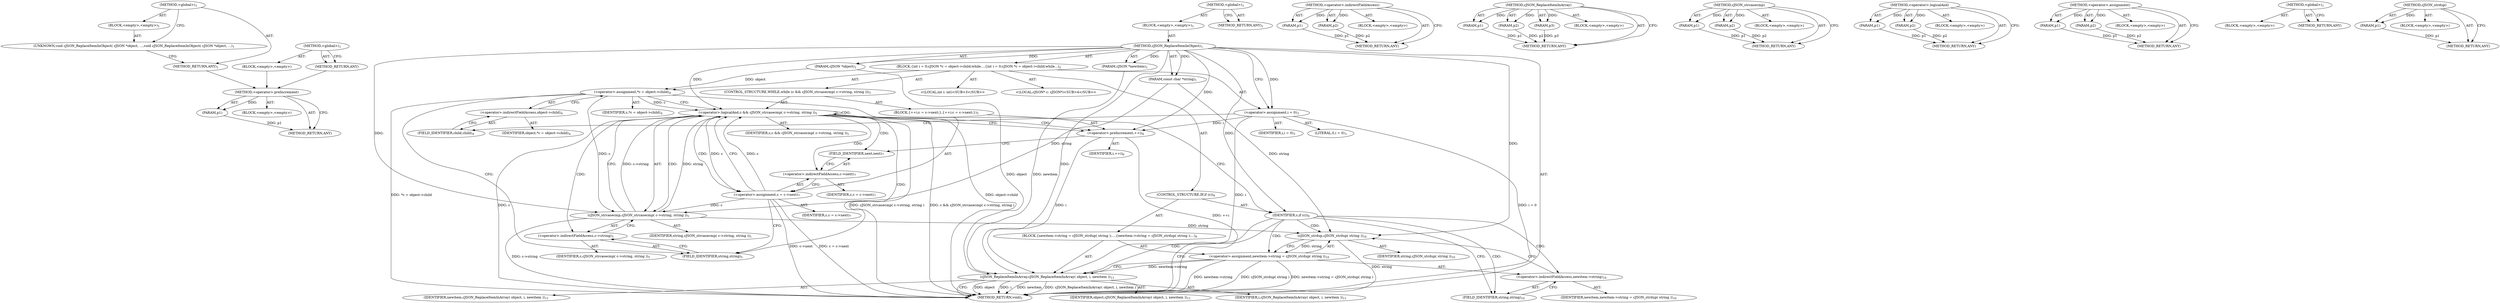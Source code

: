 digraph "&lt;global&gt;" {
vulnerable_93 [label=<(METHOD,&lt;operator&gt;.preIncrement)>];
vulnerable_94 [label=<(PARAM,p1)>];
vulnerable_95 [label=<(BLOCK,&lt;empty&gt;,&lt;empty&gt;)>];
vulnerable_96 [label=<(METHOD_RETURN,ANY)>];
vulnerable_6 [label=<(METHOD,&lt;global&gt;)<SUB>1</SUB>>];
vulnerable_7 [label=<(BLOCK,&lt;empty&gt;,&lt;empty&gt;)<SUB>1</SUB>>];
vulnerable_8 [label=<(METHOD,cJSON_ReplaceItemInObject)<SUB>1</SUB>>];
vulnerable_9 [label=<(PARAM,cJSON *object)<SUB>1</SUB>>];
vulnerable_10 [label=<(PARAM,const char *string)<SUB>1</SUB>>];
vulnerable_11 [label=<(PARAM,cJSON *newitem)<SUB>1</SUB>>];
vulnerable_12 [label=<(BLOCK,{
	int i = 0;
	cJSON *c = object-&gt;child;
	while...,{
	int i = 0;
	cJSON *c = object-&gt;child;
	while...)<SUB>2</SUB>>];
vulnerable_13 [label="<(LOCAL,int i: int)<SUB>3</SUB>>"];
vulnerable_14 [label=<(&lt;operator&gt;.assignment,i = 0)<SUB>3</SUB>>];
vulnerable_15 [label=<(IDENTIFIER,i,i = 0)<SUB>3</SUB>>];
vulnerable_16 [label=<(LITERAL,0,i = 0)<SUB>3</SUB>>];
vulnerable_17 [label="<(LOCAL,cJSON* c: cJSON*)<SUB>4</SUB>>"];
vulnerable_18 [label=<(&lt;operator&gt;.assignment,*c = object-&gt;child)<SUB>4</SUB>>];
vulnerable_19 [label=<(IDENTIFIER,c,*c = object-&gt;child)<SUB>4</SUB>>];
vulnerable_20 [label=<(&lt;operator&gt;.indirectFieldAccess,object-&gt;child)<SUB>4</SUB>>];
vulnerable_21 [label=<(IDENTIFIER,object,*c = object-&gt;child)<SUB>4</SUB>>];
vulnerable_22 [label=<(FIELD_IDENTIFIER,child,child)<SUB>4</SUB>>];
vulnerable_23 [label=<(CONTROL_STRUCTURE,WHILE,while (c &amp;&amp; cJSON_strcasecmp( c-&gt;string, string )))<SUB>5</SUB>>];
vulnerable_24 [label=<(&lt;operator&gt;.logicalAnd,c &amp;&amp; cJSON_strcasecmp( c-&gt;string, string ))<SUB>5</SUB>>];
vulnerable_25 [label=<(IDENTIFIER,c,c &amp;&amp; cJSON_strcasecmp( c-&gt;string, string ))<SUB>5</SUB>>];
vulnerable_26 [label=<(cJSON_strcasecmp,cJSON_strcasecmp( c-&gt;string, string ))<SUB>5</SUB>>];
vulnerable_27 [label=<(&lt;operator&gt;.indirectFieldAccess,c-&gt;string)<SUB>5</SUB>>];
vulnerable_28 [label=<(IDENTIFIER,c,cJSON_strcasecmp( c-&gt;string, string ))<SUB>5</SUB>>];
vulnerable_29 [label=<(FIELD_IDENTIFIER,string,string)<SUB>5</SUB>>];
vulnerable_30 [label=<(IDENTIFIER,string,cJSON_strcasecmp( c-&gt;string, string ))<SUB>5</SUB>>];
vulnerable_31 [label=<(BLOCK,{
		++i;
		c = c-&gt;next;
	},{
		++i;
		c = c-&gt;next;
	})<SUB>5</SUB>>];
vulnerable_32 [label=<(&lt;operator&gt;.preIncrement,++i)<SUB>6</SUB>>];
vulnerable_33 [label=<(IDENTIFIER,i,++i)<SUB>6</SUB>>];
vulnerable_34 [label=<(&lt;operator&gt;.assignment,c = c-&gt;next)<SUB>7</SUB>>];
vulnerable_35 [label=<(IDENTIFIER,c,c = c-&gt;next)<SUB>7</SUB>>];
vulnerable_36 [label=<(&lt;operator&gt;.indirectFieldAccess,c-&gt;next)<SUB>7</SUB>>];
vulnerable_37 [label=<(IDENTIFIER,c,c = c-&gt;next)<SUB>7</SUB>>];
vulnerable_38 [label=<(FIELD_IDENTIFIER,next,next)<SUB>7</SUB>>];
vulnerable_39 [label=<(CONTROL_STRUCTURE,IF,if (c))<SUB>9</SUB>>];
vulnerable_40 [label=<(IDENTIFIER,c,if (c))<SUB>9</SUB>>];
vulnerable_41 [label=<(BLOCK,{
		newitem-&gt;string = cJSON_strdup( string );
	...,{
		newitem-&gt;string = cJSON_strdup( string );
	...)<SUB>9</SUB>>];
vulnerable_42 [label=<(&lt;operator&gt;.assignment,newitem-&gt;string = cJSON_strdup( string ))<SUB>10</SUB>>];
vulnerable_43 [label=<(&lt;operator&gt;.indirectFieldAccess,newitem-&gt;string)<SUB>10</SUB>>];
vulnerable_44 [label=<(IDENTIFIER,newitem,newitem-&gt;string = cJSON_strdup( string ))<SUB>10</SUB>>];
vulnerable_45 [label=<(FIELD_IDENTIFIER,string,string)<SUB>10</SUB>>];
vulnerable_46 [label=<(cJSON_strdup,cJSON_strdup( string ))<SUB>10</SUB>>];
vulnerable_47 [label=<(IDENTIFIER,string,cJSON_strdup( string ))<SUB>10</SUB>>];
vulnerable_48 [label=<(cJSON_ReplaceItemInArray,cJSON_ReplaceItemInArray( object, i, newitem ))<SUB>11</SUB>>];
vulnerable_49 [label=<(IDENTIFIER,object,cJSON_ReplaceItemInArray( object, i, newitem ))<SUB>11</SUB>>];
vulnerable_50 [label=<(IDENTIFIER,i,cJSON_ReplaceItemInArray( object, i, newitem ))<SUB>11</SUB>>];
vulnerable_51 [label=<(IDENTIFIER,newitem,cJSON_ReplaceItemInArray( object, i, newitem ))<SUB>11</SUB>>];
vulnerable_52 [label=<(METHOD_RETURN,void)<SUB>1</SUB>>];
vulnerable_54 [label=<(METHOD_RETURN,ANY)<SUB>1</SUB>>];
vulnerable_78 [label=<(METHOD,&lt;operator&gt;.indirectFieldAccess)>];
vulnerable_79 [label=<(PARAM,p1)>];
vulnerable_80 [label=<(PARAM,p2)>];
vulnerable_81 [label=<(BLOCK,&lt;empty&gt;,&lt;empty&gt;)>];
vulnerable_82 [label=<(METHOD_RETURN,ANY)>];
vulnerable_101 [label=<(METHOD,cJSON_ReplaceItemInArray)>];
vulnerable_102 [label=<(PARAM,p1)>];
vulnerable_103 [label=<(PARAM,p2)>];
vulnerable_104 [label=<(PARAM,p3)>];
vulnerable_105 [label=<(BLOCK,&lt;empty&gt;,&lt;empty&gt;)>];
vulnerable_106 [label=<(METHOD_RETURN,ANY)>];
vulnerable_88 [label=<(METHOD,cJSON_strcasecmp)>];
vulnerable_89 [label=<(PARAM,p1)>];
vulnerable_90 [label=<(PARAM,p2)>];
vulnerable_91 [label=<(BLOCK,&lt;empty&gt;,&lt;empty&gt;)>];
vulnerable_92 [label=<(METHOD_RETURN,ANY)>];
vulnerable_83 [label=<(METHOD,&lt;operator&gt;.logicalAnd)>];
vulnerable_84 [label=<(PARAM,p1)>];
vulnerable_85 [label=<(PARAM,p2)>];
vulnerable_86 [label=<(BLOCK,&lt;empty&gt;,&lt;empty&gt;)>];
vulnerable_87 [label=<(METHOD_RETURN,ANY)>];
vulnerable_73 [label=<(METHOD,&lt;operator&gt;.assignment)>];
vulnerable_74 [label=<(PARAM,p1)>];
vulnerable_75 [label=<(PARAM,p2)>];
vulnerable_76 [label=<(BLOCK,&lt;empty&gt;,&lt;empty&gt;)>];
vulnerable_77 [label=<(METHOD_RETURN,ANY)>];
vulnerable_67 [label=<(METHOD,&lt;global&gt;)<SUB>1</SUB>>];
vulnerable_68 [label=<(BLOCK,&lt;empty&gt;,&lt;empty&gt;)>];
vulnerable_69 [label=<(METHOD_RETURN,ANY)>];
vulnerable_97 [label=<(METHOD,cJSON_strdup)>];
vulnerable_98 [label=<(PARAM,p1)>];
vulnerable_99 [label=<(BLOCK,&lt;empty&gt;,&lt;empty&gt;)>];
vulnerable_100 [label=<(METHOD_RETURN,ANY)>];
fixed_6 [label=<(METHOD,&lt;global&gt;)<SUB>1</SUB>>];
fixed_7 [label=<(BLOCK,&lt;empty&gt;,&lt;empty&gt;)<SUB>1</SUB>>];
fixed_8 [label=<(UNKNOWN,void cJSON_ReplaceItemInObject( cJSON *object, ...,void cJSON_ReplaceItemInObject( cJSON *object, ...)<SUB>1</SUB>>];
fixed_9 [label=<(METHOD_RETURN,ANY)<SUB>1</SUB>>];
fixed_14 [label=<(METHOD,&lt;global&gt;)<SUB>1</SUB>>];
fixed_15 [label=<(BLOCK,&lt;empty&gt;,&lt;empty&gt;)>];
fixed_16 [label=<(METHOD_RETURN,ANY)>];
vulnerable_93 -> vulnerable_94  [key=0, label="AST: "];
vulnerable_93 -> vulnerable_94  [key=1, label="DDG: "];
vulnerable_93 -> vulnerable_95  [key=0, label="AST: "];
vulnerable_93 -> vulnerable_96  [key=0, label="AST: "];
vulnerable_93 -> vulnerable_96  [key=1, label="CFG: "];
vulnerable_94 -> vulnerable_96  [key=0, label="DDG: p1"];
vulnerable_6 -> vulnerable_7  [key=0, label="AST: "];
vulnerable_6 -> vulnerable_54  [key=0, label="AST: "];
vulnerable_6 -> vulnerable_54  [key=1, label="CFG: "];
vulnerable_7 -> vulnerable_8  [key=0, label="AST: "];
vulnerable_8 -> vulnerable_9  [key=0, label="AST: "];
vulnerable_8 -> vulnerable_9  [key=1, label="DDG: "];
vulnerable_8 -> vulnerable_10  [key=0, label="AST: "];
vulnerable_8 -> vulnerable_10  [key=1, label="DDG: "];
vulnerable_8 -> vulnerable_11  [key=0, label="AST: "];
vulnerable_8 -> vulnerable_11  [key=1, label="DDG: "];
vulnerable_8 -> vulnerable_12  [key=0, label="AST: "];
vulnerable_8 -> vulnerable_52  [key=0, label="AST: "];
vulnerable_8 -> vulnerable_14  [key=0, label="CFG: "];
vulnerable_8 -> vulnerable_14  [key=1, label="DDG: "];
vulnerable_8 -> vulnerable_40  [key=0, label="DDG: "];
vulnerable_8 -> vulnerable_24  [key=0, label="DDG: "];
vulnerable_8 -> vulnerable_26  [key=0, label="DDG: "];
vulnerable_8 -> vulnerable_32  [key=0, label="DDG: "];
vulnerable_8 -> vulnerable_48  [key=0, label="DDG: "];
vulnerable_8 -> vulnerable_46  [key=0, label="DDG: "];
vulnerable_9 -> vulnerable_18  [key=0, label="DDG: object"];
vulnerable_9 -> vulnerable_48  [key=0, label="DDG: object"];
vulnerable_10 -> vulnerable_26  [key=0, label="DDG: string"];
vulnerable_10 -> vulnerable_46  [key=0, label="DDG: string"];
vulnerable_11 -> vulnerable_48  [key=0, label="DDG: newitem"];
vulnerable_12 -> vulnerable_13  [key=0, label="AST: "];
vulnerable_12 -> vulnerable_14  [key=0, label="AST: "];
vulnerable_12 -> vulnerable_17  [key=0, label="AST: "];
vulnerable_12 -> vulnerable_18  [key=0, label="AST: "];
vulnerable_12 -> vulnerable_23  [key=0, label="AST: "];
vulnerable_12 -> vulnerable_39  [key=0, label="AST: "];
vulnerable_14 -> vulnerable_15  [key=0, label="AST: "];
vulnerable_14 -> vulnerable_16  [key=0, label="AST: "];
vulnerable_14 -> vulnerable_22  [key=0, label="CFG: "];
vulnerable_14 -> vulnerable_52  [key=0, label="DDG: i = 0"];
vulnerable_14 -> vulnerable_32  [key=0, label="DDG: i"];
vulnerable_14 -> vulnerable_48  [key=0, label="DDG: i"];
vulnerable_18 -> vulnerable_19  [key=0, label="AST: "];
vulnerable_18 -> vulnerable_20  [key=0, label="AST: "];
vulnerable_18 -> vulnerable_24  [key=0, label="CFG: "];
vulnerable_18 -> vulnerable_24  [key=1, label="DDG: c"];
vulnerable_18 -> vulnerable_29  [key=0, label="CFG: "];
vulnerable_18 -> vulnerable_52  [key=0, label="DDG: object-&gt;child"];
vulnerable_18 -> vulnerable_52  [key=1, label="DDG: *c = object-&gt;child"];
vulnerable_18 -> vulnerable_26  [key=0, label="DDG: c"];
vulnerable_20 -> vulnerable_21  [key=0, label="AST: "];
vulnerable_20 -> vulnerable_22  [key=0, label="AST: "];
vulnerable_20 -> vulnerable_18  [key=0, label="CFG: "];
vulnerable_22 -> vulnerable_20  [key=0, label="CFG: "];
vulnerable_23 -> vulnerable_24  [key=0, label="AST: "];
vulnerable_23 -> vulnerable_31  [key=0, label="AST: "];
vulnerable_24 -> vulnerable_25  [key=0, label="AST: "];
vulnerable_24 -> vulnerable_26  [key=0, label="AST: "];
vulnerable_24 -> vulnerable_26  [key=1, label="CDG: "];
vulnerable_24 -> vulnerable_40  [key=0, label="CFG: "];
vulnerable_24 -> vulnerable_32  [key=0, label="CFG: "];
vulnerable_24 -> vulnerable_32  [key=1, label="CDG: "];
vulnerable_24 -> vulnerable_52  [key=0, label="DDG: c"];
vulnerable_24 -> vulnerable_52  [key=1, label="DDG: cJSON_strcasecmp( c-&gt;string, string )"];
vulnerable_24 -> vulnerable_52  [key=2, label="DDG: c &amp;&amp; cJSON_strcasecmp( c-&gt;string, string )"];
vulnerable_24 -> vulnerable_34  [key=0, label="DDG: c"];
vulnerable_24 -> vulnerable_34  [key=1, label="CDG: "];
vulnerable_24 -> vulnerable_24  [key=0, label="CDG: "];
vulnerable_24 -> vulnerable_36  [key=0, label="CDG: "];
vulnerable_24 -> vulnerable_38  [key=0, label="CDG: "];
vulnerable_24 -> vulnerable_27  [key=0, label="CDG: "];
vulnerable_24 -> vulnerable_29  [key=0, label="CDG: "];
vulnerable_26 -> vulnerable_27  [key=0, label="AST: "];
vulnerable_26 -> vulnerable_30  [key=0, label="AST: "];
vulnerable_26 -> vulnerable_24  [key=0, label="CFG: "];
vulnerable_26 -> vulnerable_24  [key=1, label="DDG: c-&gt;string"];
vulnerable_26 -> vulnerable_24  [key=2, label="DDG: string"];
vulnerable_26 -> vulnerable_52  [key=0, label="DDG: c-&gt;string"];
vulnerable_26 -> vulnerable_46  [key=0, label="DDG: string"];
vulnerable_27 -> vulnerable_28  [key=0, label="AST: "];
vulnerable_27 -> vulnerable_29  [key=0, label="AST: "];
vulnerable_27 -> vulnerable_26  [key=0, label="CFG: "];
vulnerable_29 -> vulnerable_27  [key=0, label="CFG: "];
vulnerable_31 -> vulnerable_32  [key=0, label="AST: "];
vulnerable_31 -> vulnerable_34  [key=0, label="AST: "];
vulnerable_32 -> vulnerable_33  [key=0, label="AST: "];
vulnerable_32 -> vulnerable_38  [key=0, label="CFG: "];
vulnerable_32 -> vulnerable_52  [key=0, label="DDG: ++i"];
vulnerable_32 -> vulnerable_48  [key=0, label="DDG: i"];
vulnerable_34 -> vulnerable_35  [key=0, label="AST: "];
vulnerable_34 -> vulnerable_36  [key=0, label="AST: "];
vulnerable_34 -> vulnerable_24  [key=0, label="CFG: "];
vulnerable_34 -> vulnerable_24  [key=1, label="DDG: c"];
vulnerable_34 -> vulnerable_29  [key=0, label="CFG: "];
vulnerable_34 -> vulnerable_52  [key=0, label="DDG: c-&gt;next"];
vulnerable_34 -> vulnerable_52  [key=1, label="DDG: c = c-&gt;next"];
vulnerable_34 -> vulnerable_26  [key=0, label="DDG: c"];
vulnerable_36 -> vulnerable_37  [key=0, label="AST: "];
vulnerable_36 -> vulnerable_38  [key=0, label="AST: "];
vulnerable_36 -> vulnerable_34  [key=0, label="CFG: "];
vulnerable_38 -> vulnerable_36  [key=0, label="CFG: "];
vulnerable_39 -> vulnerable_40  [key=0, label="AST: "];
vulnerable_39 -> vulnerable_41  [key=0, label="AST: "];
vulnerable_40 -> vulnerable_52  [key=0, label="CFG: "];
vulnerable_40 -> vulnerable_45  [key=0, label="CFG: "];
vulnerable_40 -> vulnerable_45  [key=1, label="CDG: "];
vulnerable_40 -> vulnerable_48  [key=0, label="CDG: "];
vulnerable_40 -> vulnerable_42  [key=0, label="CDG: "];
vulnerable_40 -> vulnerable_46  [key=0, label="CDG: "];
vulnerable_40 -> vulnerable_43  [key=0, label="CDG: "];
vulnerable_41 -> vulnerable_42  [key=0, label="AST: "];
vulnerable_41 -> vulnerable_48  [key=0, label="AST: "];
vulnerable_42 -> vulnerable_43  [key=0, label="AST: "];
vulnerable_42 -> vulnerable_46  [key=0, label="AST: "];
vulnerable_42 -> vulnerable_48  [key=0, label="CFG: "];
vulnerable_42 -> vulnerable_48  [key=1, label="DDG: newitem-&gt;string"];
vulnerable_42 -> vulnerable_52  [key=0, label="DDG: newitem-&gt;string"];
vulnerable_42 -> vulnerable_52  [key=1, label="DDG: cJSON_strdup( string )"];
vulnerable_42 -> vulnerable_52  [key=2, label="DDG: newitem-&gt;string = cJSON_strdup( string )"];
vulnerable_43 -> vulnerable_44  [key=0, label="AST: "];
vulnerable_43 -> vulnerable_45  [key=0, label="AST: "];
vulnerable_43 -> vulnerable_46  [key=0, label="CFG: "];
vulnerable_45 -> vulnerable_43  [key=0, label="CFG: "];
vulnerable_46 -> vulnerable_47  [key=0, label="AST: "];
vulnerable_46 -> vulnerable_42  [key=0, label="CFG: "];
vulnerable_46 -> vulnerable_42  [key=1, label="DDG: string"];
vulnerable_46 -> vulnerable_52  [key=0, label="DDG: string"];
vulnerable_48 -> vulnerable_49  [key=0, label="AST: "];
vulnerable_48 -> vulnerable_50  [key=0, label="AST: "];
vulnerable_48 -> vulnerable_51  [key=0, label="AST: "];
vulnerable_48 -> vulnerable_52  [key=0, label="CFG: "];
vulnerable_48 -> vulnerable_52  [key=1, label="DDG: object"];
vulnerable_48 -> vulnerable_52  [key=2, label="DDG: i"];
vulnerable_48 -> vulnerable_52  [key=3, label="DDG: newitem"];
vulnerable_48 -> vulnerable_52  [key=4, label="DDG: cJSON_ReplaceItemInArray( object, i, newitem )"];
vulnerable_78 -> vulnerable_79  [key=0, label="AST: "];
vulnerable_78 -> vulnerable_79  [key=1, label="DDG: "];
vulnerable_78 -> vulnerable_81  [key=0, label="AST: "];
vulnerable_78 -> vulnerable_80  [key=0, label="AST: "];
vulnerable_78 -> vulnerable_80  [key=1, label="DDG: "];
vulnerable_78 -> vulnerable_82  [key=0, label="AST: "];
vulnerable_78 -> vulnerable_82  [key=1, label="CFG: "];
vulnerable_79 -> vulnerable_82  [key=0, label="DDG: p1"];
vulnerable_80 -> vulnerable_82  [key=0, label="DDG: p2"];
vulnerable_101 -> vulnerable_102  [key=0, label="AST: "];
vulnerable_101 -> vulnerable_102  [key=1, label="DDG: "];
vulnerable_101 -> vulnerable_105  [key=0, label="AST: "];
vulnerable_101 -> vulnerable_103  [key=0, label="AST: "];
vulnerable_101 -> vulnerable_103  [key=1, label="DDG: "];
vulnerable_101 -> vulnerable_106  [key=0, label="AST: "];
vulnerable_101 -> vulnerable_106  [key=1, label="CFG: "];
vulnerable_101 -> vulnerable_104  [key=0, label="AST: "];
vulnerable_101 -> vulnerable_104  [key=1, label="DDG: "];
vulnerable_102 -> vulnerable_106  [key=0, label="DDG: p1"];
vulnerable_103 -> vulnerable_106  [key=0, label="DDG: p2"];
vulnerable_104 -> vulnerable_106  [key=0, label="DDG: p3"];
vulnerable_88 -> vulnerable_89  [key=0, label="AST: "];
vulnerable_88 -> vulnerable_89  [key=1, label="DDG: "];
vulnerable_88 -> vulnerable_91  [key=0, label="AST: "];
vulnerable_88 -> vulnerable_90  [key=0, label="AST: "];
vulnerable_88 -> vulnerable_90  [key=1, label="DDG: "];
vulnerable_88 -> vulnerable_92  [key=0, label="AST: "];
vulnerable_88 -> vulnerable_92  [key=1, label="CFG: "];
vulnerable_89 -> vulnerable_92  [key=0, label="DDG: p1"];
vulnerable_90 -> vulnerable_92  [key=0, label="DDG: p2"];
vulnerable_83 -> vulnerable_84  [key=0, label="AST: "];
vulnerable_83 -> vulnerable_84  [key=1, label="DDG: "];
vulnerable_83 -> vulnerable_86  [key=0, label="AST: "];
vulnerable_83 -> vulnerable_85  [key=0, label="AST: "];
vulnerable_83 -> vulnerable_85  [key=1, label="DDG: "];
vulnerable_83 -> vulnerable_87  [key=0, label="AST: "];
vulnerable_83 -> vulnerable_87  [key=1, label="CFG: "];
vulnerable_84 -> vulnerable_87  [key=0, label="DDG: p1"];
vulnerable_85 -> vulnerable_87  [key=0, label="DDG: p2"];
vulnerable_73 -> vulnerable_74  [key=0, label="AST: "];
vulnerable_73 -> vulnerable_74  [key=1, label="DDG: "];
vulnerable_73 -> vulnerable_76  [key=0, label="AST: "];
vulnerable_73 -> vulnerable_75  [key=0, label="AST: "];
vulnerable_73 -> vulnerable_75  [key=1, label="DDG: "];
vulnerable_73 -> vulnerable_77  [key=0, label="AST: "];
vulnerable_73 -> vulnerable_77  [key=1, label="CFG: "];
vulnerable_74 -> vulnerable_77  [key=0, label="DDG: p1"];
vulnerable_75 -> vulnerable_77  [key=0, label="DDG: p2"];
vulnerable_67 -> vulnerable_68  [key=0, label="AST: "];
vulnerable_67 -> vulnerable_69  [key=0, label="AST: "];
vulnerable_67 -> vulnerable_69  [key=1, label="CFG: "];
vulnerable_97 -> vulnerable_98  [key=0, label="AST: "];
vulnerable_97 -> vulnerable_98  [key=1, label="DDG: "];
vulnerable_97 -> vulnerable_99  [key=0, label="AST: "];
vulnerable_97 -> vulnerable_100  [key=0, label="AST: "];
vulnerable_97 -> vulnerable_100  [key=1, label="CFG: "];
vulnerable_98 -> vulnerable_100  [key=0, label="DDG: p1"];
fixed_6 -> fixed_7  [key=0, label="AST: "];
fixed_6 -> fixed_9  [key=0, label="AST: "];
fixed_6 -> fixed_8  [key=0, label="CFG: "];
fixed_7 -> fixed_8  [key=0, label="AST: "];
fixed_8 -> fixed_9  [key=0, label="CFG: "];
fixed_9 -> vulnerable_93  [key=0];
fixed_14 -> fixed_15  [key=0, label="AST: "];
fixed_14 -> fixed_16  [key=0, label="AST: "];
fixed_14 -> fixed_16  [key=1, label="CFG: "];
fixed_15 -> vulnerable_93  [key=0];
fixed_16 -> vulnerable_93  [key=0];
}
